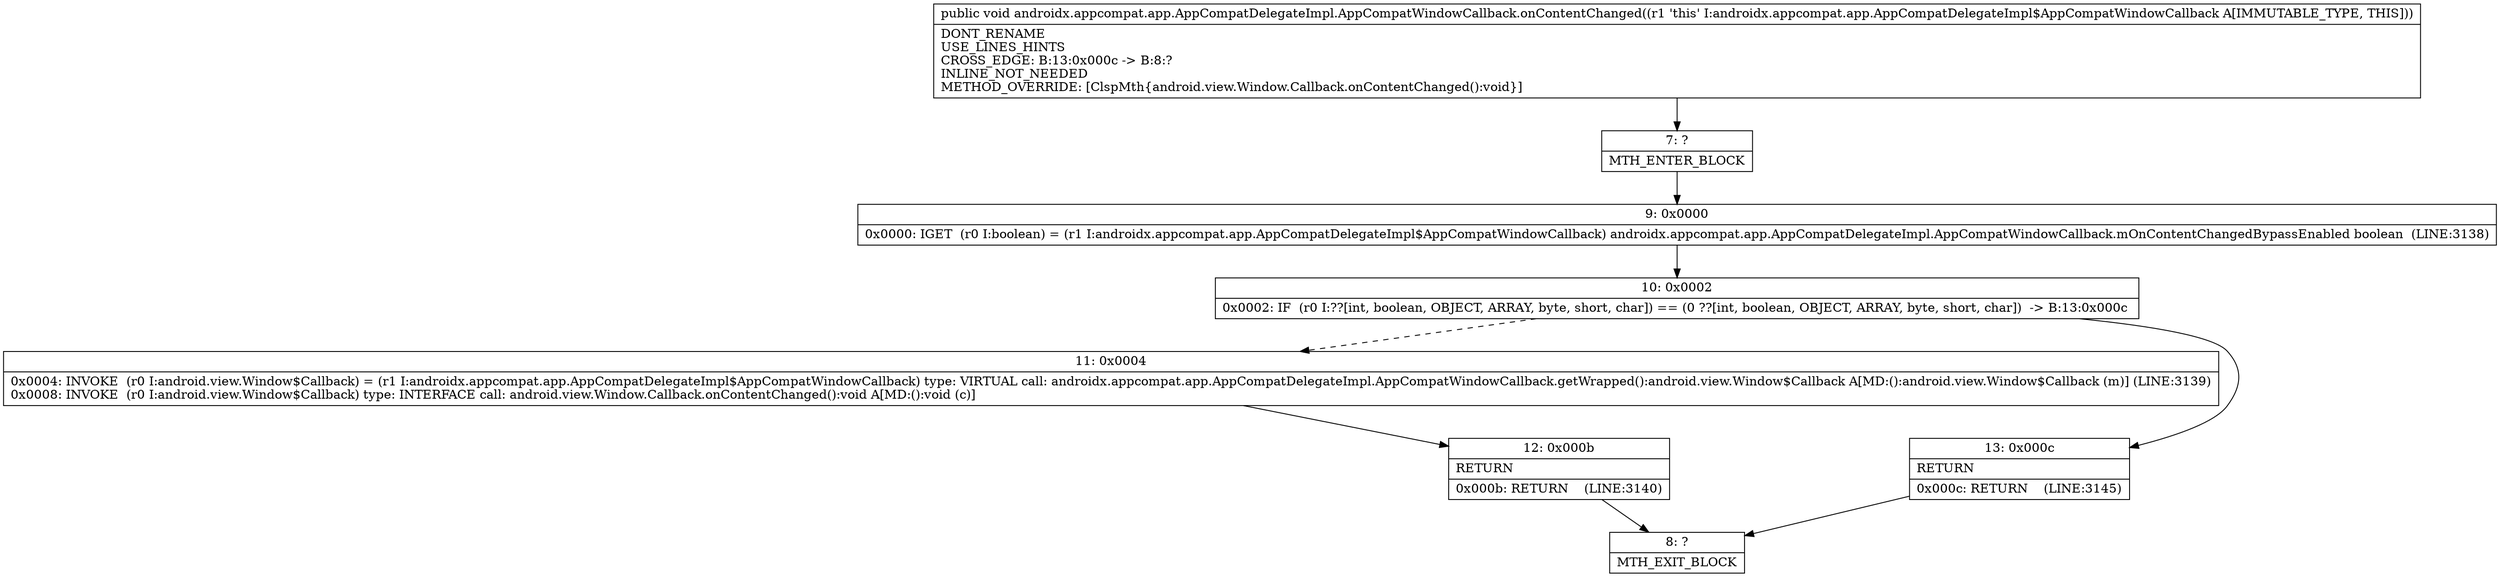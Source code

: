 digraph "CFG forandroidx.appcompat.app.AppCompatDelegateImpl.AppCompatWindowCallback.onContentChanged()V" {
Node_7 [shape=record,label="{7\:\ ?|MTH_ENTER_BLOCK\l}"];
Node_9 [shape=record,label="{9\:\ 0x0000|0x0000: IGET  (r0 I:boolean) = (r1 I:androidx.appcompat.app.AppCompatDelegateImpl$AppCompatWindowCallback) androidx.appcompat.app.AppCompatDelegateImpl.AppCompatWindowCallback.mOnContentChangedBypassEnabled boolean  (LINE:3138)\l}"];
Node_10 [shape=record,label="{10\:\ 0x0002|0x0002: IF  (r0 I:??[int, boolean, OBJECT, ARRAY, byte, short, char]) == (0 ??[int, boolean, OBJECT, ARRAY, byte, short, char])  \-\> B:13:0x000c \l}"];
Node_11 [shape=record,label="{11\:\ 0x0004|0x0004: INVOKE  (r0 I:android.view.Window$Callback) = (r1 I:androidx.appcompat.app.AppCompatDelegateImpl$AppCompatWindowCallback) type: VIRTUAL call: androidx.appcompat.app.AppCompatDelegateImpl.AppCompatWindowCallback.getWrapped():android.view.Window$Callback A[MD:():android.view.Window$Callback (m)] (LINE:3139)\l0x0008: INVOKE  (r0 I:android.view.Window$Callback) type: INTERFACE call: android.view.Window.Callback.onContentChanged():void A[MD:():void (c)]\l}"];
Node_12 [shape=record,label="{12\:\ 0x000b|RETURN\l|0x000b: RETURN    (LINE:3140)\l}"];
Node_8 [shape=record,label="{8\:\ ?|MTH_EXIT_BLOCK\l}"];
Node_13 [shape=record,label="{13\:\ 0x000c|RETURN\l|0x000c: RETURN    (LINE:3145)\l}"];
MethodNode[shape=record,label="{public void androidx.appcompat.app.AppCompatDelegateImpl.AppCompatWindowCallback.onContentChanged((r1 'this' I:androidx.appcompat.app.AppCompatDelegateImpl$AppCompatWindowCallback A[IMMUTABLE_TYPE, THIS]))  | DONT_RENAME\lUSE_LINES_HINTS\lCROSS_EDGE: B:13:0x000c \-\> B:8:?\lINLINE_NOT_NEEDED\lMETHOD_OVERRIDE: [ClspMth\{android.view.Window.Callback.onContentChanged():void\}]\l}"];
MethodNode -> Node_7;Node_7 -> Node_9;
Node_9 -> Node_10;
Node_10 -> Node_11[style=dashed];
Node_10 -> Node_13;
Node_11 -> Node_12;
Node_12 -> Node_8;
Node_13 -> Node_8;
}

